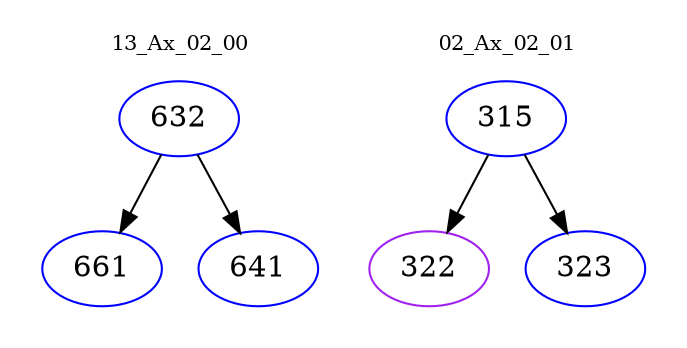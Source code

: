 digraph{
subgraph cluster_0 {
color = white
label = "13_Ax_02_00";
fontsize=10;
T0_632 [label="632", color="blue"]
T0_632 -> T0_661 [color="black"]
T0_661 [label="661", color="blue"]
T0_632 -> T0_641 [color="black"]
T0_641 [label="641", color="blue"]
}
subgraph cluster_1 {
color = white
label = "02_Ax_02_01";
fontsize=10;
T1_315 [label="315", color="blue"]
T1_315 -> T1_322 [color="black"]
T1_322 [label="322", color="purple"]
T1_315 -> T1_323 [color="black"]
T1_323 [label="323", color="blue"]
}
}
